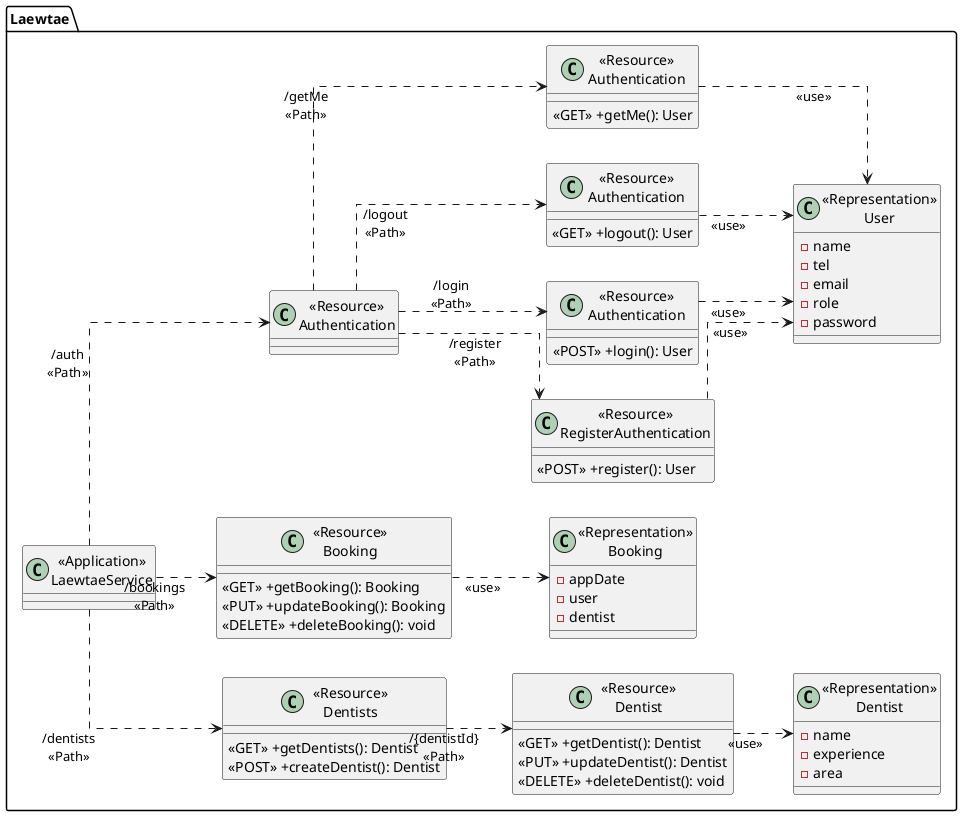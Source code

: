 @startuml
skinparam linetype ortho
left to right direction


package "Laewtae"{
    class "<<Application>>\nLaewtaeService" as LaewtaeService{}

    class "<<Resource>>\nDentists" as ResourceDentists{
        <<GET>> +getDentists(): Dentist
        <<POST>> +createDentist(): Dentist
    }

    class "<<Resource>>\nDentist" as ResourceDentist {
        <<GET>> +getDentist(): Dentist
        <<PUT>> +updateDentist(): Dentist
        <<DELETE>> +deleteDentist(): void
    }

    class "<<Representation>>\nDentist" as RepresentationDentist {
        -name
        -experience
        -area
    }

    class "<<Resource>>\nBooking" as ResourceBooking {
        <<GET>> +getBooking(): Booking
        <<PUT>> +updateBooking(): Booking
        <<DELETE>> +deleteBooking(): void
    }

    class "<<Representation>>\nBooking" as RepresentationBooking {
        -appDate
        -user
        -dentist
    }

    class "<<Resource>>\nAuthentication" as ResourceAuthentication {
    }


    class "<<Resource>>\nRegisterAuthentication" as RegisterAuthentication {
        <<POST>> +register(): User
    }


    class "<<Resource>>\nAuthentication" as LoginResourceAuthentication {
        <<POST>> +login(): User
    }

    class "<<Resource>>\nAuthentication" as LogoutResourceAuthentication {
        <<GET>> +logout(): User
    }

    class "<<Resource>>\nAuthentication" as GetmeResourceAuthentication {
        <<GET>> +getMe(): User
    }


    class "<<Representation>>\nUser" as RepresentationUser {
        -name
        -tel
        -email
        -role
        -password
    }
}

LaewtaeService ..> ResourceDentists:"/dentists\n<<Path>>"
ResourceDentists ..> ResourceDentist: "/{dentistId}\n<<Path>>"

ResourceDentist ..> RepresentationDentist: "<<use>>"

LaewtaeService ..> ResourceBooking:"/bookings\n<<Path>>"
ResourceBooking ..> RepresentationBooking: "<<use>>"

LaewtaeService ..> ResourceAuthentication:"/auth\n<<Path>>"
ResourceAuthentication ..> RegisterAuthentication:"/register\n<<Path>>"
ResourceAuthentication ..> LoginResourceAuthentication:"/login\n<<Path>>"
ResourceAuthentication ..> LogoutResourceAuthentication:"/logout\n<<Path>>"
ResourceAuthentication ..> GetmeResourceAuthentication:"/getMe\n<<Path>>"

RegisterAuthentication ..> RepresentationUser: "<<use>>"
LoginResourceAuthentication ..> RepresentationUser: "<<use>>"
LogoutResourceAuthentication ..> RepresentationUser: "<<use>>"
GetmeResourceAuthentication ..> RepresentationUser: "<<use>>"

@enduml